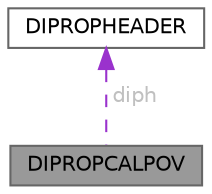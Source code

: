 digraph "DIPROPCALPOV"
{
 // LATEX_PDF_SIZE
  bgcolor="transparent";
  edge [fontname=Helvetica,fontsize=10,labelfontname=Helvetica,labelfontsize=10];
  node [fontname=Helvetica,fontsize=10,shape=box,height=0.2,width=0.4];
  Node1 [id="Node000001",label="DIPROPCALPOV",height=0.2,width=0.4,color="gray40", fillcolor="grey60", style="filled", fontcolor="black",tooltip=" "];
  Node2 -> Node1 [id="edge2_Node000001_Node000002",dir="back",color="darkorchid3",style="dashed",tooltip=" ",label=" diph",fontcolor="grey" ];
  Node2 [id="Node000002",label="DIPROPHEADER",height=0.2,width=0.4,color="gray40", fillcolor="white", style="filled",URL="$structDIPROPHEADER.html",tooltip=" "];
}
